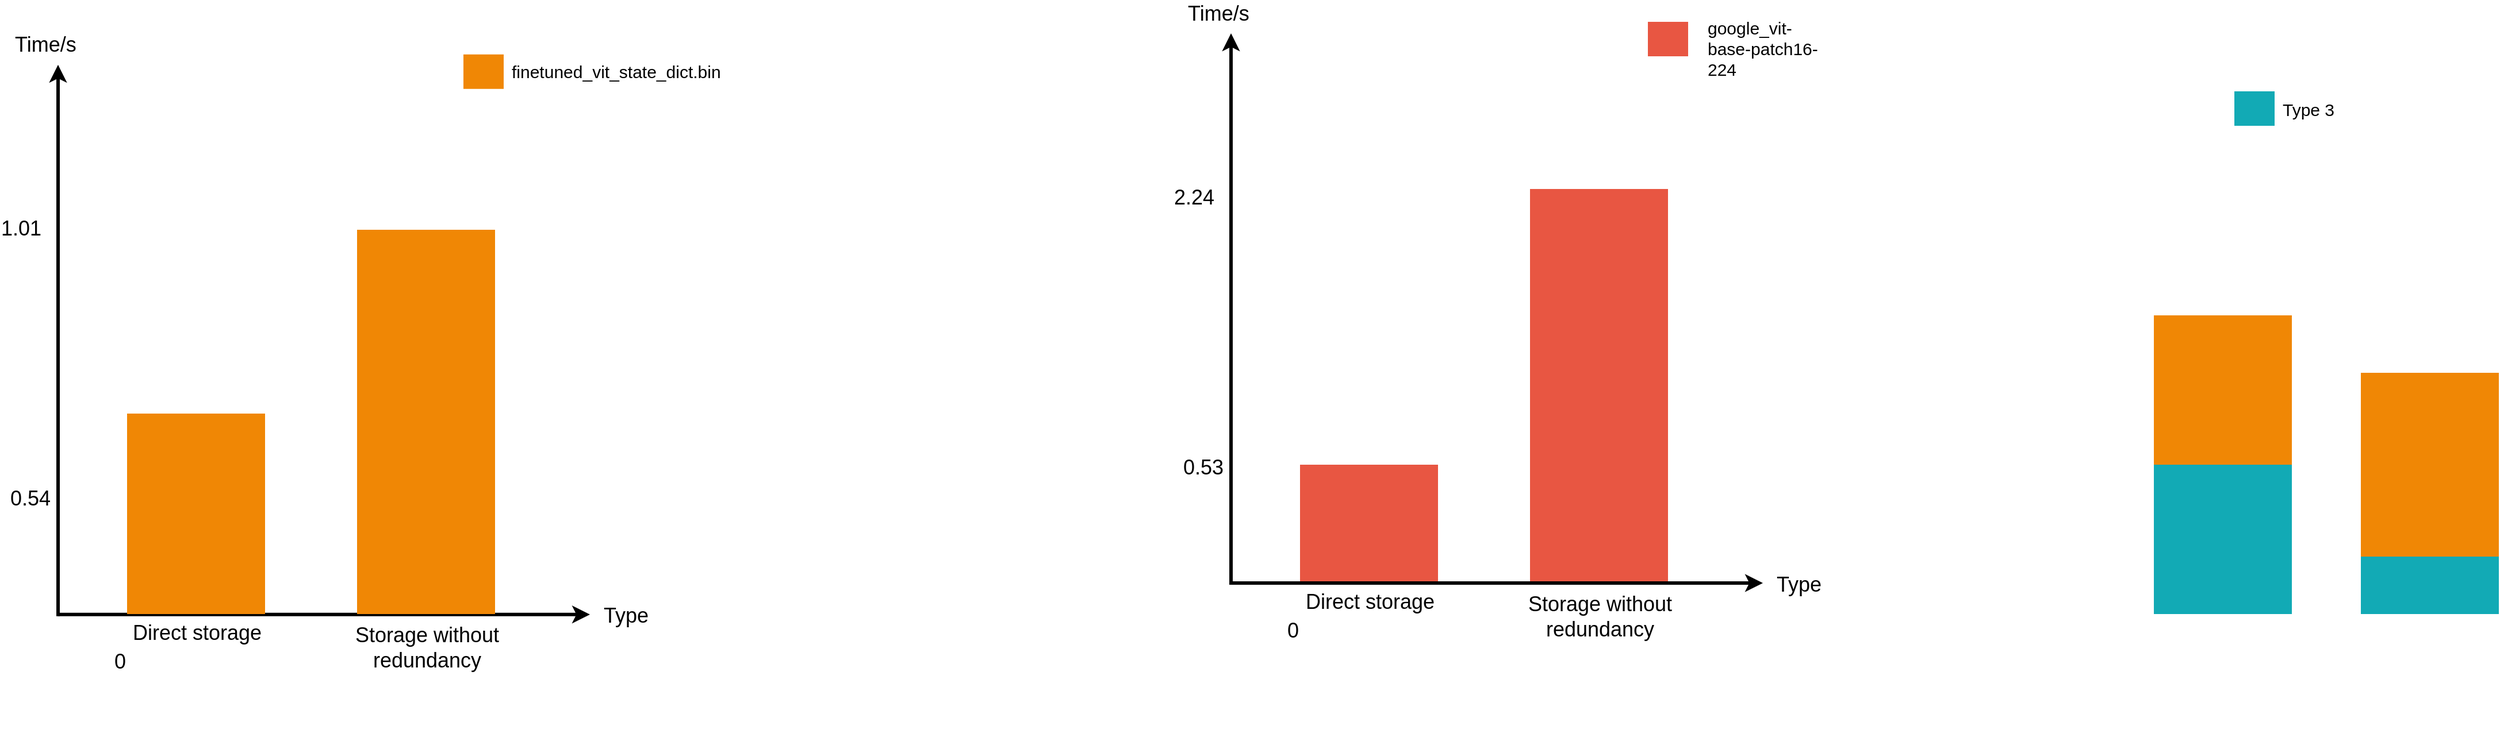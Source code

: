 <mxfile version="24.2.3" type="github">
  <diagram id="07fea595-8f29-1299-0266-81d95cde20df" name="Page-1">
    <mxGraphModel dx="1309" dy="867" grid="1" gridSize="20" guides="1" tooltips="1" connect="1" arrows="1" fold="1" page="1" pageScale="1" pageWidth="4681" pageHeight="3300" background="none" math="0" shadow="0">
      <root>
        <mxCell id="0" />
        <mxCell id="1" parent="0" />
        <mxCell id="723" value="" style="whiteSpace=wrap;fillColor=#12AAB5;gradientColor=none;gradientDirection=east;strokeColor=none;html=1;fontColor=#23445d;" parent="1" vertex="1">
          <mxGeometry x="3170" y="1464.5" width="120" height="130" as="geometry" />
        </mxCell>
        <mxCell id="724" value="" style="whiteSpace=wrap;fillColor=#12AAB5;gradientColor=none;gradientDirection=east;strokeColor=none;html=1;fontColor=#23445d;" parent="1" vertex="1">
          <mxGeometry x="3350" y="1544.5" width="120" height="50.0" as="geometry" />
        </mxCell>
        <mxCell id="727" value="" style="edgeStyle=none;html=1;fontColor=#000000;strokeWidth=3;strokeColor=#000000;" parent="1" edge="1">
          <mxGeometry width="100" height="100" relative="1" as="geometry">
            <mxPoint x="2367.5" y="1569" as="sourcePoint" />
            <mxPoint x="2367.5" y="1089" as="targetPoint" />
          </mxGeometry>
        </mxCell>
        <mxCell id="728" value="" style="whiteSpace=wrap;fillColor=#F08705;gradientColor=none;gradientDirection=east;strokeColor=none;html=1;fontColor=#23445d;" parent="1" vertex="1">
          <mxGeometry x="3170" y="1334.5" width="120" height="130" as="geometry" />
        </mxCell>
        <mxCell id="729" value="" style="whiteSpace=wrap;fillColor=#E85642;gradientColor=none;gradientDirection=east;strokeColor=none;html=1;fontColor=#23445d;" parent="1" vertex="1">
          <mxGeometry x="2427.5" y="1464.5" width="120" height="102.25" as="geometry" />
        </mxCell>
        <mxCell id="730" value="" style="whiteSpace=wrap;fillColor=#F08705;gradientColor=none;gradientDirection=east;strokeColor=none;html=1;fontColor=#23445d;" parent="1" vertex="1">
          <mxGeometry x="3350" y="1384.5" width="120" height="160.0" as="geometry" />
        </mxCell>
        <mxCell id="731" value="" style="whiteSpace=wrap;fillColor=#E85642;gradientColor=none;gradientDirection=east;strokeColor=none;html=1;fontColor=#23445d;" parent="1" vertex="1">
          <mxGeometry x="2627.5" y="1224.5" width="120" height="342.25" as="geometry" />
        </mxCell>
        <mxCell id="734" value="" style="edgeStyle=none;html=1;fontColor=#000000;strokeWidth=3;strokeColor=#000000;" parent="1" edge="1">
          <mxGeometry width="100" height="100" relative="1" as="geometry">
            <mxPoint x="2367.5" y="1567.46" as="sourcePoint" />
            <mxPoint x="2830" y="1567.5" as="targetPoint" />
          </mxGeometry>
        </mxCell>
        <mxCell id="735" value="Type" style="text;spacingTop=-5;html=1;fontSize=18;fontStyle=0;points=[];strokeColor=none;" parent="1" vertex="1">
          <mxGeometry x="2840" y="1557" width="80" height="20" as="geometry" />
        </mxCell>
        <mxCell id="736" value="Direct storage" style="text;spacingTop=-5;align=center;verticalAlign=middle;fontStyle=0;html=1;fontSize=18;points=[];strokeColor=none;" parent="1" vertex="1">
          <mxGeometry x="2427.5" y="1571" width="120" height="30" as="geometry" />
        </mxCell>
        <mxCell id="737" value="Storage without&lt;div&gt;redundancy&lt;/div&gt;" style="text;spacingTop=-5;align=center;verticalAlign=middle;fontStyle=0;html=1;fontSize=18;points=[];strokeColor=none;" parent="1" vertex="1">
          <mxGeometry x="2627.5" y="1584.5" width="120" height="30" as="geometry" />
        </mxCell>
        <mxCell id="739" value="" style="whiteSpace=wrap;fillColor=#12AAB5;gradientColor=none;gradientDirection=east;strokeColor=none;html=1;fontColor=#23445d;" parent="1" vertex="1">
          <mxGeometry x="3240" y="1139.5" width="35.0" height="30.0" as="geometry" />
        </mxCell>
        <mxCell id="740" value="" style="whiteSpace=wrap;fillColor=#F08705;gradientColor=none;gradientDirection=east;strokeColor=none;html=1;fontColor=#23445d;" parent="1" vertex="1">
          <mxGeometry x="1700.0" y="1107.38" width="35.0" height="30.0" as="geometry" />
        </mxCell>
        <mxCell id="741" value="" style="whiteSpace=wrap;fillColor=#E85642;gradientColor=none;gradientDirection=east;strokeColor=none;html=1;fontColor=#23445d;" parent="1" vertex="1">
          <mxGeometry x="2730" y="1079" width="35.0" height="30.0" as="geometry" />
        </mxCell>
        <mxCell id="742" value="google_vit-base-patch16-224&#xa;" style="text;spacingTop=-5;points=[];fontSize=15;whiteSpace=wrap;" parent="1" vertex="1">
          <mxGeometry x="2780" y="1074" width="107" height="65.5" as="geometry" />
        </mxCell>
        <mxCell id="743" value="finetuned_vit_state_dict.bin" style="text;spacingTop=-5;html=1;points=[];fontSize=15;" parent="1" vertex="1">
          <mxGeometry x="1740" y="1112.38" width="80" height="20" as="geometry" />
        </mxCell>
        <mxCell id="744" value="Type 3" style="text;spacingTop=-5;html=1;points=[];fontSize=15;" parent="1" vertex="1">
          <mxGeometry x="3280" y="1144.5" width="80" height="20" as="geometry" />
        </mxCell>
        <mxCell id="745" value="Time/s" style="text;spacingTop=-5;html=1;fontSize=18;fontStyle=0;points=[]" parent="1" vertex="1">
          <mxGeometry x="2327.5" y="1060" width="80" height="20" as="geometry" />
        </mxCell>
        <mxCell id="746" value="0" style="text;spacingTop=-5;align=center;verticalAlign=middle;fontStyle=0;html=1;fontSize=18;points=[]" parent="1" vertex="1">
          <mxGeometry x="2405.5" y="1546.5" width="30" height="130.0" as="geometry" />
        </mxCell>
        <mxCell id="747" value="0.53" style="text;spacingTop=-5;align=center;verticalAlign=middle;fontStyle=0;html=1;fontSize=18;points=[]" parent="1" vertex="1">
          <mxGeometry x="2327.5" y="1404.5" width="30" height="130.0" as="geometry" />
        </mxCell>
        <mxCell id="748" value="2.24" style="text;spacingTop=-5;align=center;verticalAlign=middle;fontStyle=0;html=1;fontSize=18;points=[]" parent="1" vertex="1">
          <mxGeometry x="2320" y="1169" width="30" height="130.0" as="geometry" />
        </mxCell>
        <mxCell id="VlcfnBgL3RGFJG4SDU6c-755" value="" style="edgeStyle=none;html=1;fontColor=#000000;strokeWidth=3;strokeColor=#000000;" edge="1" parent="1">
          <mxGeometry width="100" height="100" relative="1" as="geometry">
            <mxPoint x="1347.5" y="1596.38" as="sourcePoint" />
            <mxPoint x="1347.5" y="1116.38" as="targetPoint" />
          </mxGeometry>
        </mxCell>
        <mxCell id="VlcfnBgL3RGFJG4SDU6c-758" value="" style="edgeStyle=none;html=1;fontColor=#000000;strokeWidth=3;strokeColor=#000000;" edge="1" parent="1">
          <mxGeometry width="100" height="100" relative="1" as="geometry">
            <mxPoint x="1347.5" y="1594.84" as="sourcePoint" />
            <mxPoint x="1810" y="1594.88" as="targetPoint" />
          </mxGeometry>
        </mxCell>
        <mxCell id="VlcfnBgL3RGFJG4SDU6c-759" value="Type" style="text;spacingTop=-5;html=1;fontSize=18;fontStyle=0;points=[];strokeColor=none;" vertex="1" parent="1">
          <mxGeometry x="1820" y="1584.38" width="80" height="20" as="geometry" />
        </mxCell>
        <mxCell id="VlcfnBgL3RGFJG4SDU6c-760" value="Direct storage" style="text;spacingTop=-5;align=center;verticalAlign=middle;fontStyle=0;html=1;fontSize=18;points=[];strokeColor=none;" vertex="1" parent="1">
          <mxGeometry x="1407.5" y="1598.38" width="120" height="30" as="geometry" />
        </mxCell>
        <mxCell id="VlcfnBgL3RGFJG4SDU6c-761" value="Storage without&lt;div&gt;redundancy&lt;/div&gt;" style="text;spacingTop=-5;align=center;verticalAlign=middle;fontStyle=0;html=1;fontSize=18;points=[];strokeColor=none;" vertex="1" parent="1">
          <mxGeometry x="1607.5" y="1611.88" width="120" height="30" as="geometry" />
        </mxCell>
        <mxCell id="VlcfnBgL3RGFJG4SDU6c-764" value="Time/s" style="text;spacingTop=-5;html=1;fontSize=18;fontStyle=0;points=[]" vertex="1" parent="1">
          <mxGeometry x="1307.5" y="1087.38" width="80" height="20" as="geometry" />
        </mxCell>
        <mxCell id="VlcfnBgL3RGFJG4SDU6c-765" value="0" style="text;spacingTop=-5;align=center;verticalAlign=middle;fontStyle=0;html=1;fontSize=18;points=[]" vertex="1" parent="1">
          <mxGeometry x="1385.5" y="1573.88" width="30" height="130.0" as="geometry" />
        </mxCell>
        <mxCell id="VlcfnBgL3RGFJG4SDU6c-766" value="0.54" style="text;spacingTop=-5;align=center;verticalAlign=middle;fontStyle=0;html=1;fontSize=18;points=[]" vertex="1" parent="1">
          <mxGeometry x="1307.5" y="1431.88" width="30" height="130.0" as="geometry" />
        </mxCell>
        <mxCell id="VlcfnBgL3RGFJG4SDU6c-767" value="1.01" style="text;spacingTop=-5;align=center;verticalAlign=middle;fontStyle=0;html=1;fontSize=18;points=[]" vertex="1" parent="1">
          <mxGeometry x="1300" y="1196.38" width="30" height="130.0" as="geometry" />
        </mxCell>
        <mxCell id="VlcfnBgL3RGFJG4SDU6c-768" value="" style="whiteSpace=wrap;fillColor=#F08705;gradientColor=none;gradientDirection=east;strokeColor=none;html=1;fontColor=#23445d;" vertex="1" parent="1">
          <mxGeometry x="1607.5" y="1260" width="120" height="334.5" as="geometry" />
        </mxCell>
        <mxCell id="VlcfnBgL3RGFJG4SDU6c-769" value="" style="whiteSpace=wrap;fillColor=#F08705;gradientColor=none;gradientDirection=east;strokeColor=none;html=1;fontColor=#23445d;" vertex="1" parent="1">
          <mxGeometry x="1407.5" y="1420" width="120" height="174.5" as="geometry" />
        </mxCell>
      </root>
    </mxGraphModel>
  </diagram>
</mxfile>
